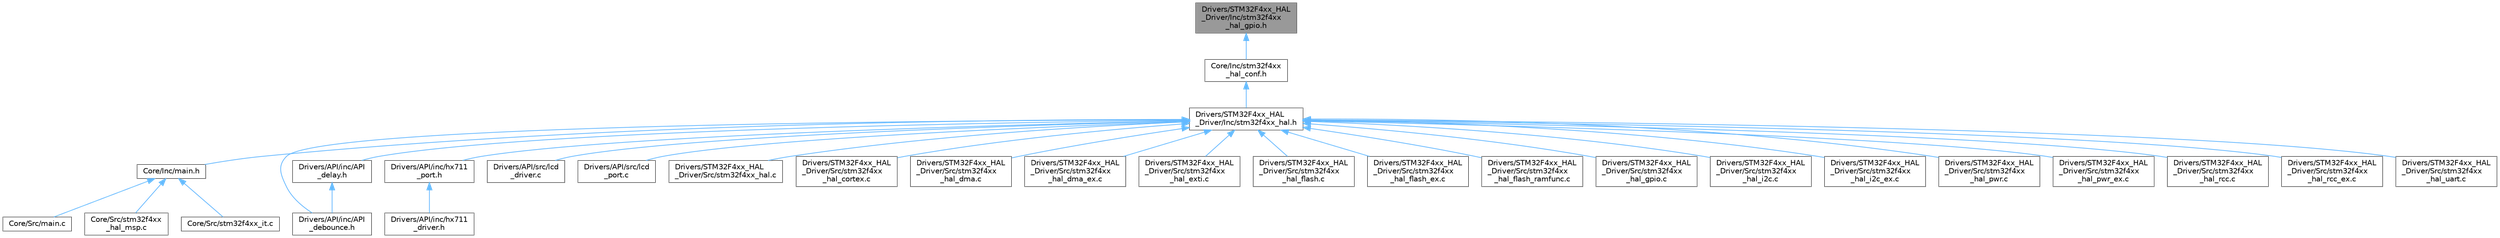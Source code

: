 digraph "Drivers/STM32F4xx_HAL_Driver/Inc/stm32f4xx_hal_gpio.h"
{
 // LATEX_PDF_SIZE
  bgcolor="transparent";
  edge [fontname=Helvetica,fontsize=10,labelfontname=Helvetica,labelfontsize=10];
  node [fontname=Helvetica,fontsize=10,shape=box,height=0.2,width=0.4];
  Node1 [id="Node000001",label="Drivers/STM32F4xx_HAL\l_Driver/Inc/stm32f4xx\l_hal_gpio.h",height=0.2,width=0.4,color="gray40", fillcolor="grey60", style="filled", fontcolor="black",tooltip="Header file of GPIO HAL module."];
  Node1 -> Node2 [id="edge30_Node000001_Node000002",dir="back",color="steelblue1",style="solid",tooltip=" "];
  Node2 [id="Node000002",label="Core/Inc/stm32f4xx\l_hal_conf.h",height=0.2,width=0.4,color="grey40", fillcolor="white", style="filled",URL="$stm32f4xx__hal__conf_8h_source.html",tooltip=" "];
  Node2 -> Node3 [id="edge31_Node000002_Node000003",dir="back",color="steelblue1",style="solid",tooltip=" "];
  Node3 [id="Node000003",label="Drivers/STM32F4xx_HAL\l_Driver/Inc/stm32f4xx_hal.h",height=0.2,width=0.4,color="grey40", fillcolor="white", style="filled",URL="$stm32f4xx__hal_8h.html",tooltip="This file contains all the functions prototypes for the HAL module driver."];
  Node3 -> Node4 [id="edge32_Node000003_Node000004",dir="back",color="steelblue1",style="solid",tooltip=" "];
  Node4 [id="Node000004",label="Core/Inc/main.h",height=0.2,width=0.4,color="grey40", fillcolor="white", style="filled",URL="$main_8h.html",tooltip=": Header for main.c file. This file contains the common defines of the application."];
  Node4 -> Node5 [id="edge33_Node000004_Node000005",dir="back",color="steelblue1",style="solid",tooltip=" "];
  Node5 [id="Node000005",label="Core/Src/main.c",height=0.2,width=0.4,color="grey40", fillcolor="white", style="filled",URL="$main_8c.html",tooltip=": Main program body"];
  Node4 -> Node6 [id="edge34_Node000004_Node000006",dir="back",color="steelblue1",style="solid",tooltip=" "];
  Node6 [id="Node000006",label="Core/Src/stm32f4xx\l_hal_msp.c",height=0.2,width=0.4,color="grey40", fillcolor="white", style="filled",URL="$stm32f4xx__hal__msp_8c.html",tooltip="This file provides code for the MSP Initialization and de-Initialization codes."];
  Node4 -> Node7 [id="edge35_Node000004_Node000007",dir="back",color="steelblue1",style="solid",tooltip=" "];
  Node7 [id="Node000007",label="Core/Src/stm32f4xx_it.c",height=0.2,width=0.4,color="grey40", fillcolor="white", style="filled",URL="$stm32f4xx__it_8c.html",tooltip="Interrupt Service Routines."];
  Node3 -> Node8 [id="edge36_Node000003_Node000008",dir="back",color="steelblue1",style="solid",tooltip=" "];
  Node8 [id="Node000008",label="Drivers/API/inc/API\l_debounce.h",height=0.2,width=0.4,color="grey40", fillcolor="white", style="filled",URL="$API__debounce_8h_source.html",tooltip=" "];
  Node3 -> Node9 [id="edge37_Node000003_Node000009",dir="back",color="steelblue1",style="solid",tooltip=" "];
  Node9 [id="Node000009",label="Drivers/API/inc/API\l_delay.h",height=0.2,width=0.4,color="grey40", fillcolor="white", style="filled",URL="$API__delay_8h.html",tooltip="Módulo para manejo de retardos no bloqueantes."];
  Node9 -> Node8 [id="edge38_Node000009_Node000008",dir="back",color="steelblue1",style="solid",tooltip=" "];
  Node3 -> Node10 [id="edge39_Node000003_Node000010",dir="back",color="steelblue1",style="solid",tooltip=" "];
  Node10 [id="Node000010",label="Drivers/API/inc/hx711\l_port.h",height=0.2,width=0.4,color="grey40", fillcolor="white", style="filled",URL="$hx711__port_8h_source.html",tooltip=" "];
  Node10 -> Node11 [id="edge40_Node000010_Node000011",dir="back",color="steelblue1",style="solid",tooltip=" "];
  Node11 [id="Node000011",label="Drivers/API/inc/hx711\l_driver.h",height=0.2,width=0.4,color="grey40", fillcolor="white", style="filled",URL="$hx711__driver_8h_source.html",tooltip=" "];
  Node3 -> Node12 [id="edge41_Node000003_Node000012",dir="back",color="steelblue1",style="solid",tooltip=" "];
  Node12 [id="Node000012",label="Drivers/API/src/lcd\l_driver.c",height=0.2,width=0.4,color="grey40", fillcolor="white", style="filled",URL="$lcd__driver_8c.html",tooltip="Implementación del controlador de alto nivel para un LCD tipo HD44780 vía I2C."];
  Node3 -> Node13 [id="edge42_Node000003_Node000013",dir="back",color="steelblue1",style="solid",tooltip=" "];
  Node13 [id="Node000013",label="Drivers/API/src/lcd\l_port.c",height=0.2,width=0.4,color="grey40", fillcolor="white", style="filled",URL="$lcd__port_8c.html",tooltip="Implementación de funciones de bajo nivel para manejar un LCD 20x4 mediante I2C usando PCF8574."];
  Node3 -> Node14 [id="edge43_Node000003_Node000014",dir="back",color="steelblue1",style="solid",tooltip=" "];
  Node14 [id="Node000014",label="Drivers/STM32F4xx_HAL\l_Driver/Src/stm32f4xx_hal.c",height=0.2,width=0.4,color="grey40", fillcolor="white", style="filled",URL="$stm32f4xx__hal_8c.html",tooltip="HAL module driver. This is the common part of the HAL initialization."];
  Node3 -> Node15 [id="edge44_Node000003_Node000015",dir="back",color="steelblue1",style="solid",tooltip=" "];
  Node15 [id="Node000015",label="Drivers/STM32F4xx_HAL\l_Driver/Src/stm32f4xx\l_hal_cortex.c",height=0.2,width=0.4,color="grey40", fillcolor="white", style="filled",URL="$stm32f4xx__hal__cortex_8c.html",tooltip="CORTEX HAL module driver. This file provides firmware functions to manage the following functionaliti..."];
  Node3 -> Node16 [id="edge45_Node000003_Node000016",dir="back",color="steelblue1",style="solid",tooltip=" "];
  Node16 [id="Node000016",label="Drivers/STM32F4xx_HAL\l_Driver/Src/stm32f4xx\l_hal_dma.c",height=0.2,width=0.4,color="grey40", fillcolor="white", style="filled",URL="$stm32f4xx__hal__dma_8c.html",tooltip="DMA HAL module driver."];
  Node3 -> Node17 [id="edge46_Node000003_Node000017",dir="back",color="steelblue1",style="solid",tooltip=" "];
  Node17 [id="Node000017",label="Drivers/STM32F4xx_HAL\l_Driver/Src/stm32f4xx\l_hal_dma_ex.c",height=0.2,width=0.4,color="grey40", fillcolor="white", style="filled",URL="$stm32f4xx__hal__dma__ex_8c.html",tooltip="DMA Extension HAL module driver This file provides firmware functions to manage the following functio..."];
  Node3 -> Node18 [id="edge47_Node000003_Node000018",dir="back",color="steelblue1",style="solid",tooltip=" "];
  Node18 [id="Node000018",label="Drivers/STM32F4xx_HAL\l_Driver/Src/stm32f4xx\l_hal_exti.c",height=0.2,width=0.4,color="grey40", fillcolor="white", style="filled",URL="$stm32f4xx__hal__exti_8c.html",tooltip="EXTI HAL module driver. This file provides firmware functions to manage the following functionalities..."];
  Node3 -> Node19 [id="edge48_Node000003_Node000019",dir="back",color="steelblue1",style="solid",tooltip=" "];
  Node19 [id="Node000019",label="Drivers/STM32F4xx_HAL\l_Driver/Src/stm32f4xx\l_hal_flash.c",height=0.2,width=0.4,color="grey40", fillcolor="white", style="filled",URL="$stm32f4xx__hal__flash_8c.html",tooltip="FLASH HAL module driver. This file provides firmware functions to manage the following functionalitie..."];
  Node3 -> Node20 [id="edge49_Node000003_Node000020",dir="back",color="steelblue1",style="solid",tooltip=" "];
  Node20 [id="Node000020",label="Drivers/STM32F4xx_HAL\l_Driver/Src/stm32f4xx\l_hal_flash_ex.c",height=0.2,width=0.4,color="grey40", fillcolor="white", style="filled",URL="$stm32f4xx__hal__flash__ex_8c.html",tooltip="Extended FLASH HAL module driver. This file provides firmware functions to manage the following funct..."];
  Node3 -> Node21 [id="edge50_Node000003_Node000021",dir="back",color="steelblue1",style="solid",tooltip=" "];
  Node21 [id="Node000021",label="Drivers/STM32F4xx_HAL\l_Driver/Src/stm32f4xx\l_hal_flash_ramfunc.c",height=0.2,width=0.4,color="grey40", fillcolor="white", style="filled",URL="$stm32f4xx__hal__flash__ramfunc_8c.html",tooltip="FLASH RAMFUNC module driver. This file provides a FLASH firmware functions which should be executed f..."];
  Node3 -> Node22 [id="edge51_Node000003_Node000022",dir="back",color="steelblue1",style="solid",tooltip=" "];
  Node22 [id="Node000022",label="Drivers/STM32F4xx_HAL\l_Driver/Src/stm32f4xx\l_hal_gpio.c",height=0.2,width=0.4,color="grey40", fillcolor="white", style="filled",URL="$stm32f4xx__hal__gpio_8c.html",tooltip="GPIO HAL module driver. This file provides firmware functions to manage the following functionalities..."];
  Node3 -> Node23 [id="edge52_Node000003_Node000023",dir="back",color="steelblue1",style="solid",tooltip=" "];
  Node23 [id="Node000023",label="Drivers/STM32F4xx_HAL\l_Driver/Src/stm32f4xx\l_hal_i2c.c",height=0.2,width=0.4,color="grey40", fillcolor="white", style="filled",URL="$stm32f4xx__hal__i2c_8c.html",tooltip="I2C HAL module driver. This file provides firmware functions to manage the following functionalities ..."];
  Node3 -> Node24 [id="edge53_Node000003_Node000024",dir="back",color="steelblue1",style="solid",tooltip=" "];
  Node24 [id="Node000024",label="Drivers/STM32F4xx_HAL\l_Driver/Src/stm32f4xx\l_hal_i2c_ex.c",height=0.2,width=0.4,color="grey40", fillcolor="white", style="filled",URL="$stm32f4xx__hal__i2c__ex_8c.html",tooltip="I2C Extension HAL module driver. This file provides firmware functions to manage the following functi..."];
  Node3 -> Node25 [id="edge54_Node000003_Node000025",dir="back",color="steelblue1",style="solid",tooltip=" "];
  Node25 [id="Node000025",label="Drivers/STM32F4xx_HAL\l_Driver/Src/stm32f4xx\l_hal_pwr.c",height=0.2,width=0.4,color="grey40", fillcolor="white", style="filled",URL="$stm32f4xx__hal__pwr_8c.html",tooltip="PWR HAL module driver. This file provides firmware functions to manage the following functionalities ..."];
  Node3 -> Node26 [id="edge55_Node000003_Node000026",dir="back",color="steelblue1",style="solid",tooltip=" "];
  Node26 [id="Node000026",label="Drivers/STM32F4xx_HAL\l_Driver/Src/stm32f4xx\l_hal_pwr_ex.c",height=0.2,width=0.4,color="grey40", fillcolor="white", style="filled",URL="$stm32f4xx__hal__pwr__ex_8c.html",tooltip="Extended PWR HAL module driver. This file provides firmware functions to manage the following functio..."];
  Node3 -> Node27 [id="edge56_Node000003_Node000027",dir="back",color="steelblue1",style="solid",tooltip=" "];
  Node27 [id="Node000027",label="Drivers/STM32F4xx_HAL\l_Driver/Src/stm32f4xx\l_hal_rcc.c",height=0.2,width=0.4,color="grey40", fillcolor="white", style="filled",URL="$stm32f4xx__hal__rcc_8c.html",tooltip="RCC HAL module driver. This file provides firmware functions to manage the following functionalities ..."];
  Node3 -> Node28 [id="edge57_Node000003_Node000028",dir="back",color="steelblue1",style="solid",tooltip=" "];
  Node28 [id="Node000028",label="Drivers/STM32F4xx_HAL\l_Driver/Src/stm32f4xx\l_hal_rcc_ex.c",height=0.2,width=0.4,color="grey40", fillcolor="white", style="filled",URL="$stm32f4xx__hal__rcc__ex_8c.html",tooltip="Extension RCC HAL module driver. This file provides firmware functions to manage the following functi..."];
  Node3 -> Node29 [id="edge58_Node000003_Node000029",dir="back",color="steelblue1",style="solid",tooltip=" "];
  Node29 [id="Node000029",label="Drivers/STM32F4xx_HAL\l_Driver/Src/stm32f4xx\l_hal_uart.c",height=0.2,width=0.4,color="grey40", fillcolor="white", style="filled",URL="$stm32f4xx__hal__uart_8c.html",tooltip="UART HAL module driver. This file provides firmware functions to manage the following functionalities..."];
}
